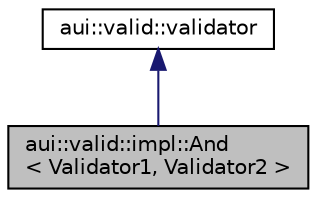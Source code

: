 digraph "aui::valid::impl::And&lt; Validator1, Validator2 &gt;"
{
 // LATEX_PDF_SIZE
  edge [fontname="Helvetica",fontsize="10",labelfontname="Helvetica",labelfontsize="10"];
  node [fontname="Helvetica",fontsize="10",shape=record];
  Node1 [label="aui::valid::impl::And\l\< Validator1, Validator2 \>",height=0.2,width=0.4,color="black", fillcolor="grey75", style="filled", fontcolor="black",tooltip=" "];
  Node2 -> Node1 [dir="back",color="midnightblue",fontsize="10",style="solid",fontname="Helvetica"];
  Node2 [label="aui::valid::validator",height=0.2,width=0.4,color="black", fillcolor="white", style="filled",URL="$structaui_1_1valid_1_1validator.html",tooltip=" "];
}
